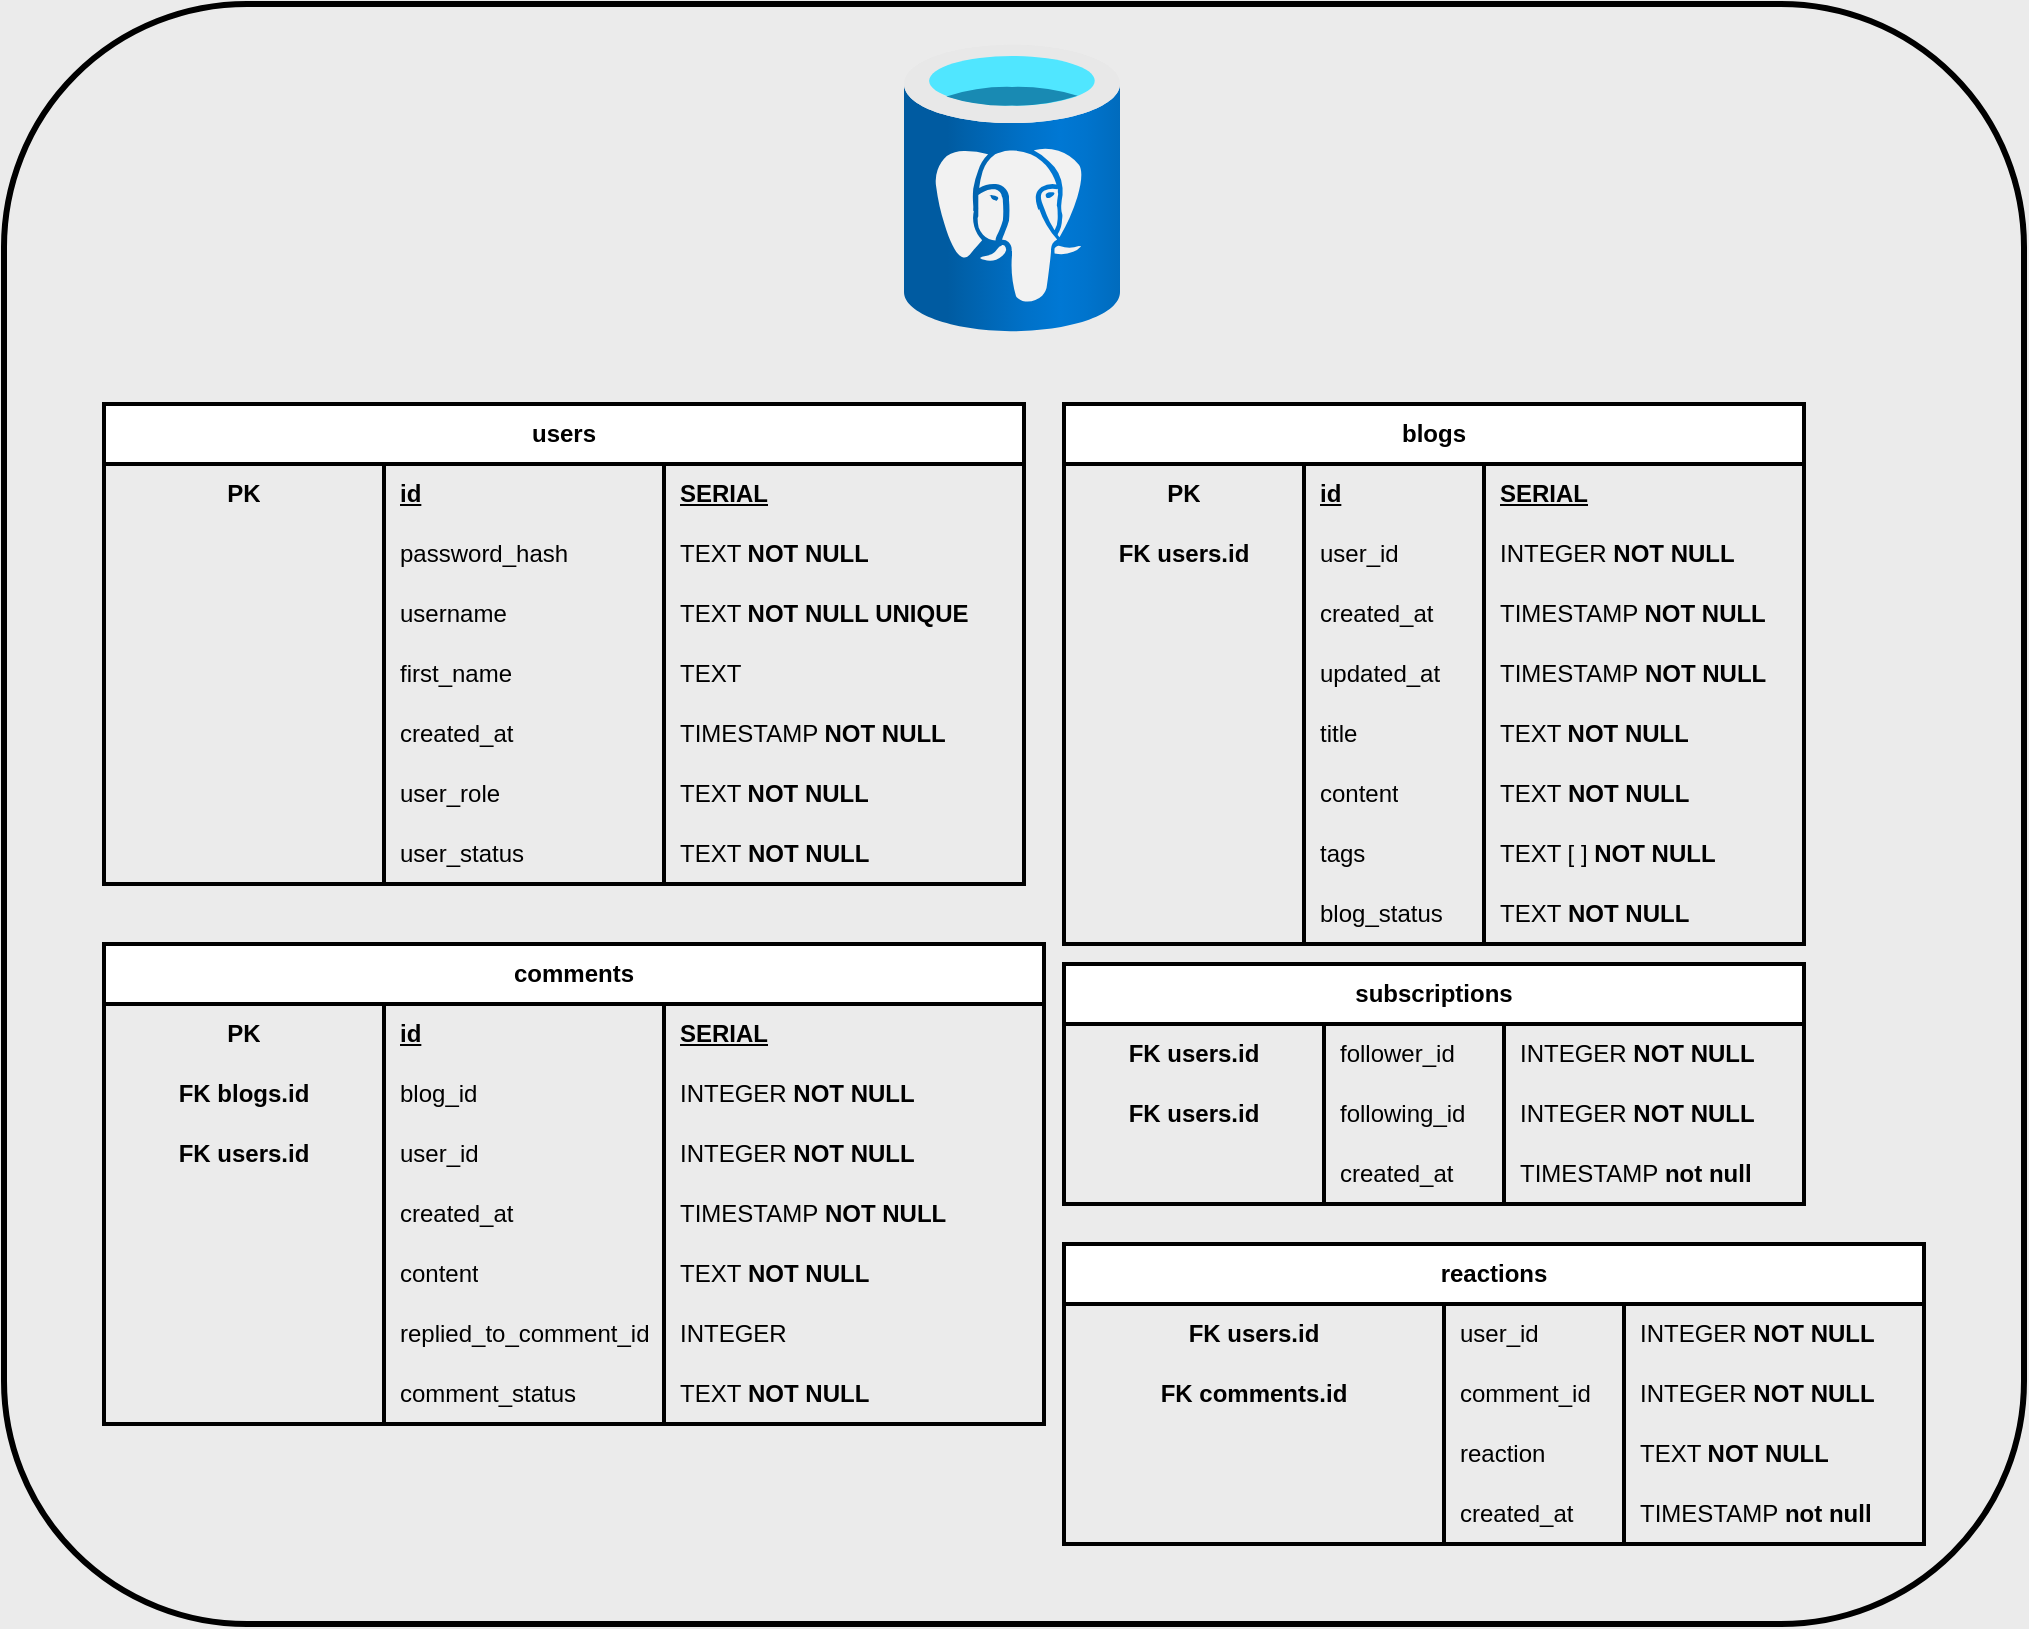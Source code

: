 <mxfile version="28.1.1">
  <diagram name="Страница — 1" id="Ymm9IvYTVDau_W00Nof3">
    <mxGraphModel dx="1351" dy="721" grid="1" gridSize="10" guides="1" tooltips="1" connect="1" arrows="1" fold="1" page="1" pageScale="1" pageWidth="827" pageHeight="1169" background="#EBEBEB" math="0" shadow="0">
      <root>
        <mxCell id="0" />
        <mxCell id="1" parent="0" />
        <mxCell id="POGBTDIMJyqNncyOfnlp-245" value="" style="rounded=1;whiteSpace=wrap;html=1;fillColor=none;strokeWidth=3;" parent="1" vertex="1">
          <mxGeometry x="300" y="530" width="1010" height="810" as="geometry" />
        </mxCell>
        <mxCell id="POGBTDIMJyqNncyOfnlp-6" value="" style="image;aspect=fixed;html=1;points=[];align=center;fontSize=12;image=img/lib/azure2/databases/Azure_Database_PostgreSQL_Server.svg;" parent="1" vertex="1">
          <mxGeometry x="750" y="550" width="108" height="144" as="geometry" />
        </mxCell>
        <mxCell id="POGBTDIMJyqNncyOfnlp-17" value="users" style="shape=table;startSize=30;container=1;collapsible=1;childLayout=tableLayout;fixedRows=1;rowLines=0;fontStyle=1;align=center;resizeLast=1;html=1;whiteSpace=wrap;swimlaneLine=1;shadow=0;swimlaneFillColor=none;strokeWidth=2;perimeterSpacing=3;spacingTop=0;" parent="1" vertex="1">
          <mxGeometry x="350" y="730" width="460" height="240" as="geometry" />
        </mxCell>
        <mxCell id="POGBTDIMJyqNncyOfnlp-18" value="" style="shape=tableRow;horizontal=0;startSize=0;swimlaneHead=0;swimlaneBody=0;fillColor=none;collapsible=0;dropTarget=0;points=[[0,0.5],[1,0.5]];portConstraint=eastwest;top=0;left=0;right=0;bottom=0;html=1;swimlaneLine=1;shadow=0;swimlaneFillColor=none;strokeWidth=2;perimeterSpacing=3;" parent="POGBTDIMJyqNncyOfnlp-17" vertex="1">
          <mxGeometry y="30" width="460" height="30" as="geometry" />
        </mxCell>
        <mxCell id="POGBTDIMJyqNncyOfnlp-19" value="PK" style="shape=partialRectangle;connectable=0;fillColor=none;top=0;left=0;bottom=0;right=0;fontStyle=1;overflow=hidden;html=1;whiteSpace=wrap;swimlaneLine=1;shadow=0;swimlaneFillColor=none;strokeWidth=2;perimeterSpacing=3;" parent="POGBTDIMJyqNncyOfnlp-18" vertex="1">
          <mxGeometry width="140" height="30" as="geometry">
            <mxRectangle width="140" height="30" as="alternateBounds" />
          </mxGeometry>
        </mxCell>
        <mxCell id="POGBTDIMJyqNncyOfnlp-20" value="id" style="shape=partialRectangle;connectable=0;fillColor=none;top=0;left=0;bottom=0;right=0;align=left;spacingLeft=6;fontStyle=5;overflow=hidden;html=1;whiteSpace=wrap;swimlaneLine=1;shadow=0;swimlaneFillColor=none;strokeWidth=2;perimeterSpacing=3;" parent="POGBTDIMJyqNncyOfnlp-18" vertex="1">
          <mxGeometry x="140" width="140" height="30" as="geometry">
            <mxRectangle width="140" height="30" as="alternateBounds" />
          </mxGeometry>
        </mxCell>
        <mxCell id="POGBTDIMJyqNncyOfnlp-57" value="SERIAL" style="shape=partialRectangle;connectable=0;fillColor=none;top=0;left=0;bottom=0;right=0;align=left;spacingLeft=6;fontStyle=5;overflow=hidden;html=1;whiteSpace=wrap;swimlaneLine=1;shadow=0;swimlaneFillColor=none;strokeWidth=2;perimeterSpacing=3;" parent="POGBTDIMJyqNncyOfnlp-18" vertex="1">
          <mxGeometry x="280" width="180" height="30" as="geometry">
            <mxRectangle width="180" height="30" as="alternateBounds" />
          </mxGeometry>
        </mxCell>
        <mxCell id="POGBTDIMJyqNncyOfnlp-94" style="shape=tableRow;horizontal=0;startSize=0;swimlaneHead=0;swimlaneBody=0;fillColor=none;collapsible=0;dropTarget=0;points=[[0,0.5],[1,0.5]];portConstraint=eastwest;top=0;left=0;right=0;bottom=0;html=1;swimlaneLine=1;shadow=0;swimlaneFillColor=none;strokeWidth=2;perimeterSpacing=3;" parent="POGBTDIMJyqNncyOfnlp-17" vertex="1">
          <mxGeometry y="60" width="460" height="30" as="geometry" />
        </mxCell>
        <mxCell id="POGBTDIMJyqNncyOfnlp-95" style="shape=partialRectangle;connectable=0;fillColor=none;top=0;left=0;bottom=0;right=0;editable=1;overflow=hidden;html=1;whiteSpace=wrap;swimlaneLine=1;shadow=0;swimlaneFillColor=none;strokeWidth=2;perimeterSpacing=3;" parent="POGBTDIMJyqNncyOfnlp-94" vertex="1">
          <mxGeometry width="140" height="30" as="geometry">
            <mxRectangle width="140" height="30" as="alternateBounds" />
          </mxGeometry>
        </mxCell>
        <mxCell id="POGBTDIMJyqNncyOfnlp-96" value="password_hash" style="shape=partialRectangle;connectable=0;fillColor=none;top=0;left=0;bottom=0;right=0;align=left;spacingLeft=6;overflow=hidden;html=1;whiteSpace=wrap;swimlaneLine=1;shadow=0;swimlaneFillColor=none;strokeWidth=2;perimeterSpacing=3;" parent="POGBTDIMJyqNncyOfnlp-94" vertex="1">
          <mxGeometry x="140" width="140" height="30" as="geometry">
            <mxRectangle width="140" height="30" as="alternateBounds" />
          </mxGeometry>
        </mxCell>
        <mxCell id="POGBTDIMJyqNncyOfnlp-97" value="TEXT &lt;b&gt;NOT NULL&lt;/b&gt;" style="shape=partialRectangle;connectable=0;fillColor=none;top=0;left=0;bottom=0;right=0;align=left;spacingLeft=6;overflow=hidden;html=1;whiteSpace=wrap;swimlaneLine=1;shadow=0;swimlaneFillColor=none;strokeWidth=2;perimeterSpacing=3;" parent="POGBTDIMJyqNncyOfnlp-94" vertex="1">
          <mxGeometry x="280" width="180" height="30" as="geometry">
            <mxRectangle width="180" height="30" as="alternateBounds" />
          </mxGeometry>
        </mxCell>
        <mxCell id="POGBTDIMJyqNncyOfnlp-24" value="" style="shape=tableRow;horizontal=0;startSize=0;swimlaneHead=0;swimlaneBody=0;fillColor=none;collapsible=0;dropTarget=0;points=[[0,0.5],[1,0.5]];portConstraint=eastwest;top=0;left=0;right=0;bottom=0;html=1;swimlaneLine=1;shadow=0;swimlaneFillColor=none;strokeWidth=2;perimeterSpacing=3;" parent="POGBTDIMJyqNncyOfnlp-17" vertex="1">
          <mxGeometry y="90" width="460" height="30" as="geometry" />
        </mxCell>
        <mxCell id="POGBTDIMJyqNncyOfnlp-25" value="" style="shape=partialRectangle;connectable=0;fillColor=none;top=0;left=0;bottom=0;right=0;editable=1;overflow=hidden;html=1;whiteSpace=wrap;swimlaneLine=1;shadow=0;swimlaneFillColor=none;strokeWidth=2;perimeterSpacing=3;" parent="POGBTDIMJyqNncyOfnlp-24" vertex="1">
          <mxGeometry width="140" height="30" as="geometry">
            <mxRectangle width="140" height="30" as="alternateBounds" />
          </mxGeometry>
        </mxCell>
        <mxCell id="POGBTDIMJyqNncyOfnlp-26" value="username" style="shape=partialRectangle;connectable=0;fillColor=none;top=0;left=0;bottom=0;right=0;align=left;spacingLeft=6;overflow=hidden;html=1;whiteSpace=wrap;swimlaneLine=1;shadow=0;swimlaneFillColor=none;strokeWidth=2;perimeterSpacing=3;" parent="POGBTDIMJyqNncyOfnlp-24" vertex="1">
          <mxGeometry x="140" width="140" height="30" as="geometry">
            <mxRectangle width="140" height="30" as="alternateBounds" />
          </mxGeometry>
        </mxCell>
        <mxCell id="POGBTDIMJyqNncyOfnlp-59" value="TEXT &lt;b&gt;NOT NULL UNIQUE&lt;/b&gt;" style="shape=partialRectangle;connectable=0;fillColor=none;top=0;left=0;bottom=0;right=0;align=left;spacingLeft=6;overflow=hidden;html=1;whiteSpace=wrap;swimlaneLine=1;shadow=0;swimlaneFillColor=none;strokeWidth=2;perimeterSpacing=3;" parent="POGBTDIMJyqNncyOfnlp-24" vertex="1">
          <mxGeometry x="280" width="180" height="30" as="geometry">
            <mxRectangle width="180" height="30" as="alternateBounds" />
          </mxGeometry>
        </mxCell>
        <mxCell id="POGBTDIMJyqNncyOfnlp-27" value="" style="shape=tableRow;horizontal=0;startSize=0;swimlaneHead=0;swimlaneBody=0;fillColor=none;collapsible=0;dropTarget=0;points=[[0,0.5],[1,0.5]];portConstraint=eastwest;top=0;left=0;right=0;bottom=0;html=1;swimlaneLine=1;shadow=0;swimlaneFillColor=none;strokeWidth=2;perimeterSpacing=3;" parent="POGBTDIMJyqNncyOfnlp-17" vertex="1">
          <mxGeometry y="120" width="460" height="30" as="geometry" />
        </mxCell>
        <mxCell id="POGBTDIMJyqNncyOfnlp-28" value="" style="shape=partialRectangle;connectable=0;fillColor=none;top=0;left=0;bottom=0;right=0;editable=1;overflow=hidden;html=1;whiteSpace=wrap;swimlaneLine=1;shadow=0;swimlaneFillColor=none;strokeWidth=2;perimeterSpacing=3;" parent="POGBTDIMJyqNncyOfnlp-27" vertex="1">
          <mxGeometry width="140" height="30" as="geometry">
            <mxRectangle width="140" height="30" as="alternateBounds" />
          </mxGeometry>
        </mxCell>
        <mxCell id="POGBTDIMJyqNncyOfnlp-29" value="first_name" style="shape=partialRectangle;connectable=0;fillColor=none;top=0;left=0;bottom=0;right=0;align=left;spacingLeft=6;overflow=hidden;html=1;whiteSpace=wrap;swimlaneLine=1;shadow=0;swimlaneFillColor=none;strokeWidth=2;perimeterSpacing=3;" parent="POGBTDIMJyqNncyOfnlp-27" vertex="1">
          <mxGeometry x="140" width="140" height="30" as="geometry">
            <mxRectangle width="140" height="30" as="alternateBounds" />
          </mxGeometry>
        </mxCell>
        <mxCell id="POGBTDIMJyqNncyOfnlp-60" value="TEXT" style="shape=partialRectangle;connectable=0;fillColor=none;top=0;left=0;bottom=0;right=0;align=left;spacingLeft=6;overflow=hidden;html=1;whiteSpace=wrap;swimlaneLine=1;shadow=0;swimlaneFillColor=none;strokeWidth=2;perimeterSpacing=3;" parent="POGBTDIMJyqNncyOfnlp-27" vertex="1">
          <mxGeometry x="280" width="180" height="30" as="geometry">
            <mxRectangle width="180" height="30" as="alternateBounds" />
          </mxGeometry>
        </mxCell>
        <mxCell id="POGBTDIMJyqNncyOfnlp-65" style="shape=tableRow;horizontal=0;startSize=0;swimlaneHead=0;swimlaneBody=0;fillColor=none;collapsible=0;dropTarget=0;points=[[0,0.5],[1,0.5]];portConstraint=eastwest;top=0;left=0;right=0;bottom=0;html=1;swimlaneLine=1;shadow=0;swimlaneFillColor=none;strokeWidth=2;perimeterSpacing=3;" parent="POGBTDIMJyqNncyOfnlp-17" vertex="1">
          <mxGeometry y="150" width="460" height="30" as="geometry" />
        </mxCell>
        <mxCell id="POGBTDIMJyqNncyOfnlp-66" style="shape=partialRectangle;connectable=0;fillColor=none;top=0;left=0;bottom=0;right=0;editable=1;overflow=hidden;html=1;whiteSpace=wrap;swimlaneLine=1;shadow=0;swimlaneFillColor=none;strokeWidth=2;perimeterSpacing=3;" parent="POGBTDIMJyqNncyOfnlp-65" vertex="1">
          <mxGeometry width="140" height="30" as="geometry">
            <mxRectangle width="140" height="30" as="alternateBounds" />
          </mxGeometry>
        </mxCell>
        <mxCell id="POGBTDIMJyqNncyOfnlp-67" value="created_at" style="shape=partialRectangle;connectable=0;fillColor=none;top=0;left=0;bottom=0;right=0;align=left;spacingLeft=6;overflow=hidden;html=1;whiteSpace=wrap;swimlaneLine=1;shadow=0;swimlaneFillColor=none;strokeWidth=2;perimeterSpacing=3;" parent="POGBTDIMJyqNncyOfnlp-65" vertex="1">
          <mxGeometry x="140" width="140" height="30" as="geometry">
            <mxRectangle width="140" height="30" as="alternateBounds" />
          </mxGeometry>
        </mxCell>
        <mxCell id="POGBTDIMJyqNncyOfnlp-68" value="TIMESTAMP &lt;b&gt;NOT NULL&lt;/b&gt;" style="shape=partialRectangle;connectable=0;fillColor=none;top=0;left=0;bottom=0;right=0;align=left;spacingLeft=6;overflow=hidden;html=1;whiteSpace=wrap;swimlaneLine=1;shadow=0;swimlaneFillColor=none;strokeWidth=2;perimeterSpacing=3;" parent="POGBTDIMJyqNncyOfnlp-65" vertex="1">
          <mxGeometry x="280" width="180" height="30" as="geometry">
            <mxRectangle width="180" height="30" as="alternateBounds" />
          </mxGeometry>
        </mxCell>
        <mxCell id="POGBTDIMJyqNncyOfnlp-61" style="shape=tableRow;horizontal=0;startSize=0;swimlaneHead=0;swimlaneBody=0;fillColor=none;collapsible=0;dropTarget=0;points=[[0,0.5],[1,0.5]];portConstraint=eastwest;top=0;left=0;right=0;bottom=0;html=1;swimlaneLine=1;shadow=0;swimlaneFillColor=none;strokeWidth=2;perimeterSpacing=3;" parent="POGBTDIMJyqNncyOfnlp-17" vertex="1">
          <mxGeometry y="180" width="460" height="30" as="geometry" />
        </mxCell>
        <mxCell id="POGBTDIMJyqNncyOfnlp-62" style="shape=partialRectangle;connectable=0;fillColor=none;top=0;left=0;bottom=0;right=0;editable=1;overflow=hidden;html=1;whiteSpace=wrap;swimlaneLine=1;shadow=0;swimlaneFillColor=none;strokeWidth=2;perimeterSpacing=3;" parent="POGBTDIMJyqNncyOfnlp-61" vertex="1">
          <mxGeometry width="140" height="30" as="geometry">
            <mxRectangle width="140" height="30" as="alternateBounds" />
          </mxGeometry>
        </mxCell>
        <mxCell id="POGBTDIMJyqNncyOfnlp-63" value="user_role" style="shape=partialRectangle;connectable=0;fillColor=none;top=0;left=0;bottom=0;right=0;align=left;spacingLeft=6;overflow=hidden;html=1;whiteSpace=wrap;swimlaneLine=1;shadow=0;swimlaneFillColor=none;strokeWidth=2;perimeterSpacing=3;" parent="POGBTDIMJyqNncyOfnlp-61" vertex="1">
          <mxGeometry x="140" width="140" height="30" as="geometry">
            <mxRectangle width="140" height="30" as="alternateBounds" />
          </mxGeometry>
        </mxCell>
        <mxCell id="POGBTDIMJyqNncyOfnlp-64" value="TEXT &lt;b&gt;NOT NULL&lt;/b&gt;" style="shape=partialRectangle;connectable=0;fillColor=none;top=0;left=0;bottom=0;right=0;align=left;spacingLeft=6;overflow=hidden;html=1;whiteSpace=wrap;swimlaneLine=1;shadow=0;swimlaneFillColor=none;strokeWidth=2;perimeterSpacing=3;" parent="POGBTDIMJyqNncyOfnlp-61" vertex="1">
          <mxGeometry x="280" width="180" height="30" as="geometry">
            <mxRectangle width="180" height="30" as="alternateBounds" />
          </mxGeometry>
        </mxCell>
        <mxCell id="nwFIMBfXNQ-vf0I2faGE-1" style="shape=tableRow;horizontal=0;startSize=0;swimlaneHead=0;swimlaneBody=0;fillColor=none;collapsible=0;dropTarget=0;points=[[0,0.5],[1,0.5]];portConstraint=eastwest;top=0;left=0;right=0;bottom=0;html=1;swimlaneLine=1;shadow=0;swimlaneFillColor=none;strokeWidth=2;perimeterSpacing=3;" vertex="1" parent="POGBTDIMJyqNncyOfnlp-17">
          <mxGeometry y="210" width="460" height="30" as="geometry" />
        </mxCell>
        <mxCell id="nwFIMBfXNQ-vf0I2faGE-2" style="shape=partialRectangle;connectable=0;fillColor=none;top=0;left=0;bottom=0;right=0;editable=1;overflow=hidden;html=1;whiteSpace=wrap;swimlaneLine=1;shadow=0;swimlaneFillColor=none;strokeWidth=2;perimeterSpacing=3;" vertex="1" parent="nwFIMBfXNQ-vf0I2faGE-1">
          <mxGeometry width="140" height="30" as="geometry">
            <mxRectangle width="140" height="30" as="alternateBounds" />
          </mxGeometry>
        </mxCell>
        <mxCell id="nwFIMBfXNQ-vf0I2faGE-3" value="user_status" style="shape=partialRectangle;connectable=0;fillColor=none;top=0;left=0;bottom=0;right=0;align=left;spacingLeft=6;overflow=hidden;html=1;whiteSpace=wrap;swimlaneLine=1;shadow=0;swimlaneFillColor=none;strokeWidth=2;perimeterSpacing=3;" vertex="1" parent="nwFIMBfXNQ-vf0I2faGE-1">
          <mxGeometry x="140" width="140" height="30" as="geometry">
            <mxRectangle width="140" height="30" as="alternateBounds" />
          </mxGeometry>
        </mxCell>
        <mxCell id="nwFIMBfXNQ-vf0I2faGE-4" value="TEXT&amp;nbsp;&lt;b&gt;NOT NULL&lt;/b&gt;" style="shape=partialRectangle;connectable=0;fillColor=none;top=0;left=0;bottom=0;right=0;align=left;spacingLeft=6;overflow=hidden;html=1;whiteSpace=wrap;swimlaneLine=1;shadow=0;swimlaneFillColor=none;strokeWidth=2;perimeterSpacing=3;" vertex="1" parent="nwFIMBfXNQ-vf0I2faGE-1">
          <mxGeometry x="280" width="180" height="30" as="geometry">
            <mxRectangle width="180" height="30" as="alternateBounds" />
          </mxGeometry>
        </mxCell>
        <mxCell id="POGBTDIMJyqNncyOfnlp-69" value="blogs" style="shape=table;startSize=30;container=1;collapsible=1;childLayout=tableLayout;fixedRows=1;rowLines=0;fontStyle=1;align=center;resizeLast=1;html=1;whiteSpace=wrap;swimlaneLine=1;shadow=0;swimlaneFillColor=none;strokeWidth=2;perimeterSpacing=3;spacingTop=0;" parent="1" vertex="1">
          <mxGeometry x="830" y="730" width="370" height="270" as="geometry" />
        </mxCell>
        <mxCell id="POGBTDIMJyqNncyOfnlp-70" value="" style="shape=tableRow;horizontal=0;startSize=0;swimlaneHead=0;swimlaneBody=0;fillColor=none;collapsible=0;dropTarget=0;points=[[0,0.5],[1,0.5]];portConstraint=eastwest;top=0;left=0;right=0;bottom=0;html=1;swimlaneLine=1;shadow=0;swimlaneFillColor=none;strokeWidth=2;perimeterSpacing=3;" parent="POGBTDIMJyqNncyOfnlp-69" vertex="1">
          <mxGeometry y="30" width="370" height="30" as="geometry" />
        </mxCell>
        <mxCell id="POGBTDIMJyqNncyOfnlp-71" value="PK" style="shape=partialRectangle;connectable=0;fillColor=none;top=0;left=0;bottom=0;right=0;fontStyle=1;overflow=hidden;html=1;whiteSpace=wrap;swimlaneLine=1;shadow=0;swimlaneFillColor=none;strokeWidth=2;perimeterSpacing=3;" parent="POGBTDIMJyqNncyOfnlp-70" vertex="1">
          <mxGeometry width="120" height="30" as="geometry">
            <mxRectangle width="120" height="30" as="alternateBounds" />
          </mxGeometry>
        </mxCell>
        <mxCell id="POGBTDIMJyqNncyOfnlp-72" value="id" style="shape=partialRectangle;connectable=0;fillColor=none;top=0;left=0;bottom=0;right=0;align=left;spacingLeft=6;fontStyle=5;overflow=hidden;html=1;whiteSpace=wrap;swimlaneLine=1;shadow=0;swimlaneFillColor=none;strokeWidth=2;perimeterSpacing=3;" parent="POGBTDIMJyqNncyOfnlp-70" vertex="1">
          <mxGeometry x="120" width="90" height="30" as="geometry">
            <mxRectangle width="90" height="30" as="alternateBounds" />
          </mxGeometry>
        </mxCell>
        <mxCell id="POGBTDIMJyqNncyOfnlp-73" value="SERIAL" style="shape=partialRectangle;connectable=0;fillColor=none;top=0;left=0;bottom=0;right=0;align=left;spacingLeft=6;fontStyle=5;overflow=hidden;html=1;whiteSpace=wrap;swimlaneLine=1;shadow=0;swimlaneFillColor=none;strokeWidth=2;perimeterSpacing=3;" parent="POGBTDIMJyqNncyOfnlp-70" vertex="1">
          <mxGeometry x="210" width="160" height="30" as="geometry">
            <mxRectangle width="160" height="30" as="alternateBounds" />
          </mxGeometry>
        </mxCell>
        <mxCell id="POGBTDIMJyqNncyOfnlp-74" value="" style="shape=tableRow;horizontal=0;startSize=0;swimlaneHead=0;swimlaneBody=0;fillColor=none;collapsible=0;dropTarget=0;points=[[0,0.5],[1,0.5]];portConstraint=eastwest;top=0;left=0;right=0;bottom=0;html=1;swimlaneLine=1;shadow=0;swimlaneFillColor=none;strokeWidth=2;perimeterSpacing=3;" parent="POGBTDIMJyqNncyOfnlp-69" vertex="1">
          <mxGeometry y="60" width="370" height="30" as="geometry" />
        </mxCell>
        <mxCell id="POGBTDIMJyqNncyOfnlp-75" value="&lt;b&gt;FK users.&lt;/b&gt;&lt;b&gt;id&lt;/b&gt;" style="shape=partialRectangle;connectable=0;fillColor=none;top=0;left=0;bottom=0;right=0;editable=1;overflow=hidden;html=1;whiteSpace=wrap;swimlaneLine=1;shadow=0;swimlaneFillColor=none;strokeWidth=2;perimeterSpacing=3;" parent="POGBTDIMJyqNncyOfnlp-74" vertex="1">
          <mxGeometry width="120" height="30" as="geometry">
            <mxRectangle width="120" height="30" as="alternateBounds" />
          </mxGeometry>
        </mxCell>
        <mxCell id="POGBTDIMJyqNncyOfnlp-76" value="user_id" style="shape=partialRectangle;connectable=0;fillColor=none;top=0;left=0;bottom=0;right=0;align=left;spacingLeft=6;overflow=hidden;html=1;whiteSpace=wrap;swimlaneLine=1;shadow=0;swimlaneFillColor=none;strokeWidth=2;perimeterSpacing=3;" parent="POGBTDIMJyqNncyOfnlp-74" vertex="1">
          <mxGeometry x="120" width="90" height="30" as="geometry">
            <mxRectangle width="90" height="30" as="alternateBounds" />
          </mxGeometry>
        </mxCell>
        <mxCell id="POGBTDIMJyqNncyOfnlp-77" value="INTEGER &lt;b&gt;NOT NULL&lt;/b&gt;" style="shape=partialRectangle;connectable=0;fillColor=none;top=0;left=0;bottom=0;right=0;align=left;spacingLeft=6;overflow=hidden;html=1;whiteSpace=wrap;swimlaneLine=1;shadow=0;swimlaneFillColor=none;strokeWidth=2;perimeterSpacing=3;" parent="POGBTDIMJyqNncyOfnlp-74" vertex="1">
          <mxGeometry x="210" width="160" height="30" as="geometry">
            <mxRectangle width="160" height="30" as="alternateBounds" />
          </mxGeometry>
        </mxCell>
        <mxCell id="POGBTDIMJyqNncyOfnlp-144" style="shape=tableRow;horizontal=0;startSize=0;swimlaneHead=0;swimlaneBody=0;fillColor=none;collapsible=0;dropTarget=0;points=[[0,0.5],[1,0.5]];portConstraint=eastwest;top=0;left=0;right=0;bottom=0;html=1;swimlaneLine=1;shadow=0;swimlaneFillColor=none;strokeWidth=2;perimeterSpacing=3;" parent="POGBTDIMJyqNncyOfnlp-69" vertex="1">
          <mxGeometry y="90" width="370" height="30" as="geometry" />
        </mxCell>
        <mxCell id="POGBTDIMJyqNncyOfnlp-145" style="shape=partialRectangle;connectable=0;fillColor=none;top=0;left=0;bottom=0;right=0;editable=1;overflow=hidden;html=1;whiteSpace=wrap;swimlaneLine=1;shadow=0;swimlaneFillColor=none;strokeWidth=2;perimeterSpacing=3;" parent="POGBTDIMJyqNncyOfnlp-144" vertex="1">
          <mxGeometry width="120" height="30" as="geometry">
            <mxRectangle width="120" height="30" as="alternateBounds" />
          </mxGeometry>
        </mxCell>
        <mxCell id="POGBTDIMJyqNncyOfnlp-146" value="created_at" style="shape=partialRectangle;connectable=0;fillColor=none;top=0;left=0;bottom=0;right=0;align=left;spacingLeft=6;overflow=hidden;html=1;whiteSpace=wrap;swimlaneLine=1;shadow=0;swimlaneFillColor=none;strokeWidth=2;perimeterSpacing=3;" parent="POGBTDIMJyqNncyOfnlp-144" vertex="1">
          <mxGeometry x="120" width="90" height="30" as="geometry">
            <mxRectangle width="90" height="30" as="alternateBounds" />
          </mxGeometry>
        </mxCell>
        <mxCell id="POGBTDIMJyqNncyOfnlp-147" value="TIMESTAMP &lt;b&gt;NOT NULL&lt;/b&gt;" style="shape=partialRectangle;connectable=0;fillColor=none;top=0;left=0;bottom=0;right=0;align=left;spacingLeft=6;overflow=hidden;html=1;whiteSpace=wrap;swimlaneLine=1;shadow=0;swimlaneFillColor=none;strokeWidth=2;perimeterSpacing=3;" parent="POGBTDIMJyqNncyOfnlp-144" vertex="1">
          <mxGeometry x="210" width="160" height="30" as="geometry">
            <mxRectangle width="160" height="30" as="alternateBounds" />
          </mxGeometry>
        </mxCell>
        <mxCell id="POGBTDIMJyqNncyOfnlp-82" style="shape=tableRow;horizontal=0;startSize=0;swimlaneHead=0;swimlaneBody=0;fillColor=none;collapsible=0;dropTarget=0;points=[[0,0.5],[1,0.5]];portConstraint=eastwest;top=0;left=0;right=0;bottom=0;html=1;swimlaneLine=1;shadow=0;swimlaneFillColor=none;strokeWidth=2;perimeterSpacing=3;" parent="POGBTDIMJyqNncyOfnlp-69" vertex="1">
          <mxGeometry y="120" width="370" height="30" as="geometry" />
        </mxCell>
        <mxCell id="POGBTDIMJyqNncyOfnlp-83" style="shape=partialRectangle;connectable=0;fillColor=none;top=0;left=0;bottom=0;right=0;editable=1;overflow=hidden;html=1;whiteSpace=wrap;swimlaneLine=1;shadow=0;swimlaneFillColor=none;strokeWidth=2;perimeterSpacing=3;" parent="POGBTDIMJyqNncyOfnlp-82" vertex="1">
          <mxGeometry width="120" height="30" as="geometry">
            <mxRectangle width="120" height="30" as="alternateBounds" />
          </mxGeometry>
        </mxCell>
        <mxCell id="POGBTDIMJyqNncyOfnlp-84" value="updated_at" style="shape=partialRectangle;connectable=0;fillColor=none;top=0;left=0;bottom=0;right=0;align=left;spacingLeft=6;overflow=hidden;html=1;whiteSpace=wrap;swimlaneLine=1;shadow=0;swimlaneFillColor=none;strokeWidth=2;perimeterSpacing=3;" parent="POGBTDIMJyqNncyOfnlp-82" vertex="1">
          <mxGeometry x="120" width="90" height="30" as="geometry">
            <mxRectangle width="90" height="30" as="alternateBounds" />
          </mxGeometry>
        </mxCell>
        <mxCell id="POGBTDIMJyqNncyOfnlp-85" value="TIMESTAMP&amp;nbsp;&lt;b&gt;NOT NULL&lt;/b&gt;" style="shape=partialRectangle;connectable=0;fillColor=none;top=0;left=0;bottom=0;right=0;align=left;spacingLeft=6;overflow=hidden;html=1;whiteSpace=wrap;swimlaneLine=1;shadow=0;swimlaneFillColor=none;strokeWidth=2;perimeterSpacing=3;" parent="POGBTDIMJyqNncyOfnlp-82" vertex="1">
          <mxGeometry x="210" width="160" height="30" as="geometry">
            <mxRectangle width="160" height="30" as="alternateBounds" />
          </mxGeometry>
        </mxCell>
        <mxCell id="POGBTDIMJyqNncyOfnlp-135" style="shape=tableRow;horizontal=0;startSize=0;swimlaneHead=0;swimlaneBody=0;fillColor=none;collapsible=0;dropTarget=0;points=[[0,0.5],[1,0.5]];portConstraint=eastwest;top=0;left=0;right=0;bottom=0;html=1;swimlaneLine=1;shadow=0;swimlaneFillColor=none;strokeWidth=2;perimeterSpacing=3;" parent="POGBTDIMJyqNncyOfnlp-69" vertex="1">
          <mxGeometry y="150" width="370" height="30" as="geometry" />
        </mxCell>
        <mxCell id="POGBTDIMJyqNncyOfnlp-136" style="shape=partialRectangle;connectable=0;fillColor=none;top=0;left=0;bottom=0;right=0;editable=1;overflow=hidden;html=1;whiteSpace=wrap;swimlaneLine=1;shadow=0;swimlaneFillColor=none;strokeWidth=2;perimeterSpacing=3;" parent="POGBTDIMJyqNncyOfnlp-135" vertex="1">
          <mxGeometry width="120" height="30" as="geometry">
            <mxRectangle width="120" height="30" as="alternateBounds" />
          </mxGeometry>
        </mxCell>
        <mxCell id="POGBTDIMJyqNncyOfnlp-137" value="title" style="shape=partialRectangle;connectable=0;fillColor=none;top=0;left=0;bottom=0;right=0;align=left;spacingLeft=6;overflow=hidden;html=1;whiteSpace=wrap;swimlaneLine=1;shadow=0;swimlaneFillColor=none;strokeWidth=2;perimeterSpacing=3;" parent="POGBTDIMJyqNncyOfnlp-135" vertex="1">
          <mxGeometry x="120" width="90" height="30" as="geometry">
            <mxRectangle width="90" height="30" as="alternateBounds" />
          </mxGeometry>
        </mxCell>
        <mxCell id="POGBTDIMJyqNncyOfnlp-138" value="TEXT &lt;b&gt;NOT NULL&lt;/b&gt;" style="shape=partialRectangle;connectable=0;fillColor=none;top=0;left=0;bottom=0;right=0;align=left;spacingLeft=6;overflow=hidden;html=1;whiteSpace=wrap;swimlaneLine=1;shadow=0;swimlaneFillColor=none;strokeWidth=2;perimeterSpacing=3;" parent="POGBTDIMJyqNncyOfnlp-135" vertex="1">
          <mxGeometry x="210" width="160" height="30" as="geometry">
            <mxRectangle width="160" height="30" as="alternateBounds" />
          </mxGeometry>
        </mxCell>
        <mxCell id="POGBTDIMJyqNncyOfnlp-86" style="shape=tableRow;horizontal=0;startSize=0;swimlaneHead=0;swimlaneBody=0;fillColor=none;collapsible=0;dropTarget=0;points=[[0,0.5],[1,0.5]];portConstraint=eastwest;top=0;left=0;right=0;bottom=0;html=1;swimlaneLine=1;shadow=0;swimlaneFillColor=none;strokeWidth=2;perimeterSpacing=3;" parent="POGBTDIMJyqNncyOfnlp-69" vertex="1">
          <mxGeometry y="180" width="370" height="30" as="geometry" />
        </mxCell>
        <mxCell id="POGBTDIMJyqNncyOfnlp-87" style="shape=partialRectangle;connectable=0;fillColor=none;top=0;left=0;bottom=0;right=0;editable=1;overflow=hidden;html=1;whiteSpace=wrap;swimlaneLine=1;shadow=0;swimlaneFillColor=none;strokeWidth=2;perimeterSpacing=3;" parent="POGBTDIMJyqNncyOfnlp-86" vertex="1">
          <mxGeometry width="120" height="30" as="geometry">
            <mxRectangle width="120" height="30" as="alternateBounds" />
          </mxGeometry>
        </mxCell>
        <mxCell id="POGBTDIMJyqNncyOfnlp-88" value="content" style="shape=partialRectangle;connectable=0;fillColor=none;top=0;left=0;bottom=0;right=0;align=left;spacingLeft=6;overflow=hidden;html=1;whiteSpace=wrap;swimlaneLine=1;shadow=0;swimlaneFillColor=none;strokeWidth=2;perimeterSpacing=3;" parent="POGBTDIMJyqNncyOfnlp-86" vertex="1">
          <mxGeometry x="120" width="90" height="30" as="geometry">
            <mxRectangle width="90" height="30" as="alternateBounds" />
          </mxGeometry>
        </mxCell>
        <mxCell id="POGBTDIMJyqNncyOfnlp-89" value="TEXT&amp;nbsp;&lt;b&gt;NOT NULL&lt;/b&gt;" style="shape=partialRectangle;connectable=0;fillColor=none;top=0;left=0;bottom=0;right=0;align=left;spacingLeft=6;overflow=hidden;html=1;whiteSpace=wrap;swimlaneLine=1;shadow=0;swimlaneFillColor=none;strokeWidth=2;perimeterSpacing=3;" parent="POGBTDIMJyqNncyOfnlp-86" vertex="1">
          <mxGeometry x="210" width="160" height="30" as="geometry">
            <mxRectangle width="160" height="30" as="alternateBounds" />
          </mxGeometry>
        </mxCell>
        <mxCell id="POGBTDIMJyqNncyOfnlp-187" style="shape=tableRow;horizontal=0;startSize=0;swimlaneHead=0;swimlaneBody=0;fillColor=none;collapsible=0;dropTarget=0;points=[[0,0.5],[1,0.5]];portConstraint=eastwest;top=0;left=0;right=0;bottom=0;html=1;swimlaneLine=1;shadow=0;swimlaneFillColor=none;strokeWidth=2;perimeterSpacing=3;" parent="POGBTDIMJyqNncyOfnlp-69" vertex="1">
          <mxGeometry y="210" width="370" height="30" as="geometry" />
        </mxCell>
        <mxCell id="POGBTDIMJyqNncyOfnlp-188" style="shape=partialRectangle;connectable=0;fillColor=none;top=0;left=0;bottom=0;right=0;editable=1;overflow=hidden;html=1;whiteSpace=wrap;swimlaneLine=1;shadow=0;swimlaneFillColor=none;strokeWidth=2;perimeterSpacing=3;" parent="POGBTDIMJyqNncyOfnlp-187" vertex="1">
          <mxGeometry width="120" height="30" as="geometry">
            <mxRectangle width="120" height="30" as="alternateBounds" />
          </mxGeometry>
        </mxCell>
        <mxCell id="POGBTDIMJyqNncyOfnlp-189" value="tags" style="shape=partialRectangle;connectable=0;fillColor=none;top=0;left=0;bottom=0;right=0;align=left;spacingLeft=6;overflow=hidden;html=1;whiteSpace=wrap;swimlaneLine=1;shadow=0;swimlaneFillColor=none;strokeWidth=2;perimeterSpacing=3;" parent="POGBTDIMJyqNncyOfnlp-187" vertex="1">
          <mxGeometry x="120" width="90" height="30" as="geometry">
            <mxRectangle width="90" height="30" as="alternateBounds" />
          </mxGeometry>
        </mxCell>
        <mxCell id="POGBTDIMJyqNncyOfnlp-190" value="TEXT [ ]&amp;nbsp;&lt;b&gt;NOT NULL&lt;/b&gt;" style="shape=partialRectangle;connectable=0;fillColor=none;top=0;left=0;bottom=0;right=0;align=left;spacingLeft=6;overflow=hidden;html=1;whiteSpace=wrap;swimlaneLine=1;shadow=0;swimlaneFillColor=none;strokeWidth=2;perimeterSpacing=3;" parent="POGBTDIMJyqNncyOfnlp-187" vertex="1">
          <mxGeometry x="210" width="160" height="30" as="geometry">
            <mxRectangle width="160" height="30" as="alternateBounds" />
          </mxGeometry>
        </mxCell>
        <mxCell id="POGBTDIMJyqNncyOfnlp-179" style="shape=tableRow;horizontal=0;startSize=0;swimlaneHead=0;swimlaneBody=0;fillColor=none;collapsible=0;dropTarget=0;points=[[0,0.5],[1,0.5]];portConstraint=eastwest;top=0;left=0;right=0;bottom=0;html=1;swimlaneLine=1;shadow=0;swimlaneFillColor=none;strokeWidth=2;perimeterSpacing=3;" parent="POGBTDIMJyqNncyOfnlp-69" vertex="1">
          <mxGeometry y="240" width="370" height="30" as="geometry" />
        </mxCell>
        <mxCell id="POGBTDIMJyqNncyOfnlp-180" style="shape=partialRectangle;connectable=0;fillColor=none;top=0;left=0;bottom=0;right=0;editable=1;overflow=hidden;html=1;whiteSpace=wrap;swimlaneLine=1;shadow=0;swimlaneFillColor=none;strokeWidth=2;perimeterSpacing=3;" parent="POGBTDIMJyqNncyOfnlp-179" vertex="1">
          <mxGeometry width="120" height="30" as="geometry">
            <mxRectangle width="120" height="30" as="alternateBounds" />
          </mxGeometry>
        </mxCell>
        <mxCell id="POGBTDIMJyqNncyOfnlp-181" value="blog_status" style="shape=partialRectangle;connectable=0;fillColor=none;top=0;left=0;bottom=0;right=0;align=left;spacingLeft=6;overflow=hidden;html=1;whiteSpace=wrap;swimlaneLine=1;shadow=0;swimlaneFillColor=none;strokeWidth=2;perimeterSpacing=3;" parent="POGBTDIMJyqNncyOfnlp-179" vertex="1">
          <mxGeometry x="120" width="90" height="30" as="geometry">
            <mxRectangle width="90" height="30" as="alternateBounds" />
          </mxGeometry>
        </mxCell>
        <mxCell id="POGBTDIMJyqNncyOfnlp-182" value="TEXT&amp;nbsp;&lt;b&gt;NOT NULL&lt;/b&gt;" style="shape=partialRectangle;connectable=0;fillColor=none;top=0;left=0;bottom=0;right=0;align=left;spacingLeft=6;overflow=hidden;html=1;whiteSpace=wrap;swimlaneLine=1;shadow=0;swimlaneFillColor=none;strokeWidth=2;perimeterSpacing=3;" parent="POGBTDIMJyqNncyOfnlp-179" vertex="1">
          <mxGeometry x="210" width="160" height="30" as="geometry">
            <mxRectangle width="160" height="30" as="alternateBounds" />
          </mxGeometry>
        </mxCell>
        <mxCell id="POGBTDIMJyqNncyOfnlp-148" value="comments" style="shape=table;startSize=30;container=1;collapsible=1;childLayout=tableLayout;fixedRows=1;rowLines=0;fontStyle=1;align=center;resizeLast=1;html=1;whiteSpace=wrap;swimlaneLine=1;shadow=0;swimlaneFillColor=none;strokeWidth=2;perimeterSpacing=3;spacingTop=0;" parent="1" vertex="1">
          <mxGeometry x="350" y="1000" width="470" height="240" as="geometry" />
        </mxCell>
        <mxCell id="POGBTDIMJyqNncyOfnlp-149" value="" style="shape=tableRow;horizontal=0;startSize=0;swimlaneHead=0;swimlaneBody=0;fillColor=none;collapsible=0;dropTarget=0;points=[[0,0.5],[1,0.5]];portConstraint=eastwest;top=0;left=0;right=0;bottom=0;html=1;swimlaneLine=1;shadow=0;swimlaneFillColor=none;strokeWidth=2;perimeterSpacing=3;" parent="POGBTDIMJyqNncyOfnlp-148" vertex="1">
          <mxGeometry y="30" width="470" height="30" as="geometry" />
        </mxCell>
        <mxCell id="POGBTDIMJyqNncyOfnlp-150" value="PK" style="shape=partialRectangle;connectable=0;fillColor=none;top=0;left=0;bottom=0;right=0;fontStyle=1;overflow=hidden;html=1;whiteSpace=wrap;swimlaneLine=1;shadow=0;swimlaneFillColor=none;strokeWidth=2;perimeterSpacing=3;" parent="POGBTDIMJyqNncyOfnlp-149" vertex="1">
          <mxGeometry width="140" height="30" as="geometry">
            <mxRectangle width="140" height="30" as="alternateBounds" />
          </mxGeometry>
        </mxCell>
        <mxCell id="POGBTDIMJyqNncyOfnlp-151" value="id" style="shape=partialRectangle;connectable=0;fillColor=none;top=0;left=0;bottom=0;right=0;align=left;spacingLeft=6;fontStyle=5;overflow=hidden;html=1;whiteSpace=wrap;swimlaneLine=1;shadow=0;swimlaneFillColor=none;strokeWidth=2;perimeterSpacing=3;" parent="POGBTDIMJyqNncyOfnlp-149" vertex="1">
          <mxGeometry x="140" width="140" height="30" as="geometry">
            <mxRectangle width="140" height="30" as="alternateBounds" />
          </mxGeometry>
        </mxCell>
        <mxCell id="POGBTDIMJyqNncyOfnlp-152" value="SERIAL" style="shape=partialRectangle;connectable=0;fillColor=none;top=0;left=0;bottom=0;right=0;align=left;spacingLeft=6;fontStyle=5;overflow=hidden;html=1;whiteSpace=wrap;swimlaneLine=1;shadow=0;swimlaneFillColor=none;strokeWidth=2;perimeterSpacing=3;" parent="POGBTDIMJyqNncyOfnlp-149" vertex="1">
          <mxGeometry x="280" width="190" height="30" as="geometry">
            <mxRectangle width="190" height="30" as="alternateBounds" />
          </mxGeometry>
        </mxCell>
        <mxCell id="POGBTDIMJyqNncyOfnlp-153" value="" style="shape=tableRow;horizontal=0;startSize=0;swimlaneHead=0;swimlaneBody=0;fillColor=none;collapsible=0;dropTarget=0;points=[[0,0.5],[1,0.5]];portConstraint=eastwest;top=0;left=0;right=0;bottom=0;html=1;swimlaneLine=1;shadow=0;swimlaneFillColor=none;strokeWidth=2;perimeterSpacing=3;" parent="POGBTDIMJyqNncyOfnlp-148" vertex="1">
          <mxGeometry y="60" width="470" height="30" as="geometry" />
        </mxCell>
        <mxCell id="POGBTDIMJyqNncyOfnlp-154" value="&lt;b&gt;FK blogs.&lt;/b&gt;&lt;b&gt;id&lt;/b&gt;" style="shape=partialRectangle;connectable=0;fillColor=none;top=0;left=0;bottom=0;right=0;editable=1;overflow=hidden;html=1;whiteSpace=wrap;swimlaneLine=1;shadow=0;swimlaneFillColor=none;strokeWidth=2;perimeterSpacing=3;" parent="POGBTDIMJyqNncyOfnlp-153" vertex="1">
          <mxGeometry width="140" height="30" as="geometry">
            <mxRectangle width="140" height="30" as="alternateBounds" />
          </mxGeometry>
        </mxCell>
        <mxCell id="POGBTDIMJyqNncyOfnlp-155" value="blog_id" style="shape=partialRectangle;connectable=0;fillColor=none;top=0;left=0;bottom=0;right=0;align=left;spacingLeft=6;overflow=hidden;html=1;whiteSpace=wrap;swimlaneLine=1;shadow=0;swimlaneFillColor=none;strokeWidth=2;perimeterSpacing=3;" parent="POGBTDIMJyqNncyOfnlp-153" vertex="1">
          <mxGeometry x="140" width="140" height="30" as="geometry">
            <mxRectangle width="140" height="30" as="alternateBounds" />
          </mxGeometry>
        </mxCell>
        <mxCell id="POGBTDIMJyqNncyOfnlp-156" value="INTEGER &lt;b&gt;NOT NULL&lt;/b&gt;" style="shape=partialRectangle;connectable=0;fillColor=none;top=0;left=0;bottom=0;right=0;align=left;spacingLeft=6;overflow=hidden;html=1;whiteSpace=wrap;swimlaneLine=1;shadow=0;swimlaneFillColor=none;strokeWidth=2;perimeterSpacing=3;" parent="POGBTDIMJyqNncyOfnlp-153" vertex="1">
          <mxGeometry x="280" width="190" height="30" as="geometry">
            <mxRectangle width="190" height="30" as="alternateBounds" />
          </mxGeometry>
        </mxCell>
        <mxCell id="POGBTDIMJyqNncyOfnlp-174" style="shape=tableRow;horizontal=0;startSize=0;swimlaneHead=0;swimlaneBody=0;fillColor=none;collapsible=0;dropTarget=0;points=[[0,0.5],[1,0.5]];portConstraint=eastwest;top=0;left=0;right=0;bottom=0;html=1;swimlaneLine=1;shadow=0;swimlaneFillColor=none;strokeWidth=2;perimeterSpacing=3;" parent="POGBTDIMJyqNncyOfnlp-148" vertex="1">
          <mxGeometry y="90" width="470" height="30" as="geometry" />
        </mxCell>
        <mxCell id="POGBTDIMJyqNncyOfnlp-175" value="&lt;b&gt;FK users.&lt;/b&gt;&lt;b&gt;id&lt;/b&gt;" style="shape=partialRectangle;connectable=0;fillColor=none;top=0;left=0;bottom=0;right=0;editable=1;overflow=hidden;html=1;whiteSpace=wrap;swimlaneLine=1;shadow=0;swimlaneFillColor=none;strokeWidth=2;perimeterSpacing=3;" parent="POGBTDIMJyqNncyOfnlp-174" vertex="1">
          <mxGeometry width="140" height="30" as="geometry">
            <mxRectangle width="140" height="30" as="alternateBounds" />
          </mxGeometry>
        </mxCell>
        <mxCell id="POGBTDIMJyqNncyOfnlp-176" value="user_id" style="shape=partialRectangle;connectable=0;fillColor=none;top=0;left=0;bottom=0;right=0;align=left;spacingLeft=6;overflow=hidden;html=1;whiteSpace=wrap;swimlaneLine=1;shadow=0;swimlaneFillColor=none;strokeWidth=2;perimeterSpacing=3;" parent="POGBTDIMJyqNncyOfnlp-174" vertex="1">
          <mxGeometry x="140" width="140" height="30" as="geometry">
            <mxRectangle width="140" height="30" as="alternateBounds" />
          </mxGeometry>
        </mxCell>
        <mxCell id="POGBTDIMJyqNncyOfnlp-177" value="INTEGER&amp;nbsp;&lt;b&gt;NOT NULL&lt;/b&gt;" style="shape=partialRectangle;connectable=0;fillColor=none;top=0;left=0;bottom=0;right=0;align=left;spacingLeft=6;overflow=hidden;html=1;whiteSpace=wrap;swimlaneLine=1;shadow=0;swimlaneFillColor=none;strokeWidth=2;perimeterSpacing=3;" parent="POGBTDIMJyqNncyOfnlp-174" vertex="1">
          <mxGeometry x="280" width="190" height="30" as="geometry">
            <mxRectangle width="190" height="30" as="alternateBounds" />
          </mxGeometry>
        </mxCell>
        <mxCell id="POGBTDIMJyqNncyOfnlp-157" style="shape=tableRow;horizontal=0;startSize=0;swimlaneHead=0;swimlaneBody=0;fillColor=none;collapsible=0;dropTarget=0;points=[[0,0.5],[1,0.5]];portConstraint=eastwest;top=0;left=0;right=0;bottom=0;html=1;swimlaneLine=1;shadow=0;swimlaneFillColor=none;strokeWidth=2;perimeterSpacing=3;" parent="POGBTDIMJyqNncyOfnlp-148" vertex="1">
          <mxGeometry y="120" width="470" height="30" as="geometry" />
        </mxCell>
        <mxCell id="POGBTDIMJyqNncyOfnlp-158" style="shape=partialRectangle;connectable=0;fillColor=none;top=0;left=0;bottom=0;right=0;editable=1;overflow=hidden;html=1;whiteSpace=wrap;swimlaneLine=1;shadow=0;swimlaneFillColor=none;strokeWidth=2;perimeterSpacing=3;" parent="POGBTDIMJyqNncyOfnlp-157" vertex="1">
          <mxGeometry width="140" height="30" as="geometry">
            <mxRectangle width="140" height="30" as="alternateBounds" />
          </mxGeometry>
        </mxCell>
        <mxCell id="POGBTDIMJyqNncyOfnlp-159" value="created_at" style="shape=partialRectangle;connectable=0;fillColor=none;top=0;left=0;bottom=0;right=0;align=left;spacingLeft=6;overflow=hidden;html=1;whiteSpace=wrap;swimlaneLine=1;shadow=0;swimlaneFillColor=none;strokeWidth=2;perimeterSpacing=3;" parent="POGBTDIMJyqNncyOfnlp-157" vertex="1">
          <mxGeometry x="140" width="140" height="30" as="geometry">
            <mxRectangle width="140" height="30" as="alternateBounds" />
          </mxGeometry>
        </mxCell>
        <mxCell id="POGBTDIMJyqNncyOfnlp-160" value="TIMESTAMP&amp;nbsp;&lt;b&gt;NOT NULL&lt;/b&gt;" style="shape=partialRectangle;connectable=0;fillColor=none;top=0;left=0;bottom=0;right=0;align=left;spacingLeft=6;overflow=hidden;html=1;whiteSpace=wrap;swimlaneLine=1;shadow=0;swimlaneFillColor=none;strokeWidth=2;perimeterSpacing=3;" parent="POGBTDIMJyqNncyOfnlp-157" vertex="1">
          <mxGeometry x="280" width="190" height="30" as="geometry">
            <mxRectangle width="190" height="30" as="alternateBounds" />
          </mxGeometry>
        </mxCell>
        <mxCell id="POGBTDIMJyqNncyOfnlp-169" style="shape=tableRow;horizontal=0;startSize=0;swimlaneHead=0;swimlaneBody=0;fillColor=none;collapsible=0;dropTarget=0;points=[[0,0.5],[1,0.5]];portConstraint=eastwest;top=0;left=0;right=0;bottom=0;html=1;swimlaneLine=1;shadow=0;swimlaneFillColor=none;strokeWidth=2;perimeterSpacing=3;" parent="POGBTDIMJyqNncyOfnlp-148" vertex="1">
          <mxGeometry y="150" width="470" height="30" as="geometry" />
        </mxCell>
        <mxCell id="POGBTDIMJyqNncyOfnlp-170" style="shape=partialRectangle;connectable=0;fillColor=none;top=0;left=0;bottom=0;right=0;editable=1;overflow=hidden;html=1;whiteSpace=wrap;swimlaneLine=1;shadow=0;swimlaneFillColor=none;strokeWidth=2;perimeterSpacing=3;" parent="POGBTDIMJyqNncyOfnlp-169" vertex="1">
          <mxGeometry width="140" height="30" as="geometry">
            <mxRectangle width="140" height="30" as="alternateBounds" />
          </mxGeometry>
        </mxCell>
        <mxCell id="POGBTDIMJyqNncyOfnlp-171" value="content" style="shape=partialRectangle;connectable=0;fillColor=none;top=0;left=0;bottom=0;right=0;align=left;spacingLeft=6;overflow=hidden;html=1;whiteSpace=wrap;swimlaneLine=1;shadow=0;swimlaneFillColor=none;strokeWidth=2;perimeterSpacing=3;" parent="POGBTDIMJyqNncyOfnlp-169" vertex="1">
          <mxGeometry x="140" width="140" height="30" as="geometry">
            <mxRectangle width="140" height="30" as="alternateBounds" />
          </mxGeometry>
        </mxCell>
        <mxCell id="POGBTDIMJyqNncyOfnlp-172" value="TEXT&amp;nbsp;&lt;b&gt;NOT NULL&lt;/b&gt;" style="shape=partialRectangle;connectable=0;fillColor=none;top=0;left=0;bottom=0;right=0;align=left;spacingLeft=6;overflow=hidden;html=1;whiteSpace=wrap;swimlaneLine=1;shadow=0;swimlaneFillColor=none;strokeWidth=2;perimeterSpacing=3;" parent="POGBTDIMJyqNncyOfnlp-169" vertex="1">
          <mxGeometry x="280" width="190" height="30" as="geometry">
            <mxRectangle width="190" height="30" as="alternateBounds" />
          </mxGeometry>
        </mxCell>
        <mxCell id="POGBTDIMJyqNncyOfnlp-199" style="shape=tableRow;horizontal=0;startSize=0;swimlaneHead=0;swimlaneBody=0;fillColor=none;collapsible=0;dropTarget=0;points=[[0,0.5],[1,0.5]];portConstraint=eastwest;top=0;left=0;right=0;bottom=0;html=1;swimlaneLine=1;shadow=0;swimlaneFillColor=none;strokeWidth=2;perimeterSpacing=3;" parent="POGBTDIMJyqNncyOfnlp-148" vertex="1">
          <mxGeometry y="180" width="470" height="30" as="geometry" />
        </mxCell>
        <mxCell id="POGBTDIMJyqNncyOfnlp-200" style="shape=partialRectangle;connectable=0;fillColor=none;top=0;left=0;bottom=0;right=0;editable=1;overflow=hidden;html=1;whiteSpace=wrap;swimlaneLine=1;shadow=0;swimlaneFillColor=none;strokeWidth=2;perimeterSpacing=3;" parent="POGBTDIMJyqNncyOfnlp-199" vertex="1">
          <mxGeometry width="140" height="30" as="geometry">
            <mxRectangle width="140" height="30" as="alternateBounds" />
          </mxGeometry>
        </mxCell>
        <mxCell id="POGBTDIMJyqNncyOfnlp-201" value="replied_to_comment_id" style="shape=partialRectangle;connectable=0;fillColor=none;top=0;left=0;bottom=0;right=0;align=left;spacingLeft=6;overflow=hidden;html=1;whiteSpace=wrap;swimlaneLine=1;shadow=0;swimlaneFillColor=none;strokeWidth=2;perimeterSpacing=3;" parent="POGBTDIMJyqNncyOfnlp-199" vertex="1">
          <mxGeometry x="140" width="140" height="30" as="geometry">
            <mxRectangle width="140" height="30" as="alternateBounds" />
          </mxGeometry>
        </mxCell>
        <mxCell id="POGBTDIMJyqNncyOfnlp-202" value="INTEGER" style="shape=partialRectangle;connectable=0;fillColor=none;top=0;left=0;bottom=0;right=0;align=left;spacingLeft=6;overflow=hidden;html=1;whiteSpace=wrap;swimlaneLine=1;shadow=0;swimlaneFillColor=none;strokeWidth=2;perimeterSpacing=3;" parent="POGBTDIMJyqNncyOfnlp-199" vertex="1">
          <mxGeometry x="280" width="190" height="30" as="geometry">
            <mxRectangle width="190" height="30" as="alternateBounds" />
          </mxGeometry>
        </mxCell>
        <mxCell id="POGBTDIMJyqNncyOfnlp-183" style="shape=tableRow;horizontal=0;startSize=0;swimlaneHead=0;swimlaneBody=0;fillColor=none;collapsible=0;dropTarget=0;points=[[0,0.5],[1,0.5]];portConstraint=eastwest;top=0;left=0;right=0;bottom=0;html=1;swimlaneLine=1;shadow=0;swimlaneFillColor=none;strokeWidth=2;perimeterSpacing=3;" parent="POGBTDIMJyqNncyOfnlp-148" vertex="1">
          <mxGeometry y="210" width="470" height="30" as="geometry" />
        </mxCell>
        <mxCell id="POGBTDIMJyqNncyOfnlp-184" style="shape=partialRectangle;connectable=0;fillColor=none;top=0;left=0;bottom=0;right=0;editable=1;overflow=hidden;html=1;whiteSpace=wrap;swimlaneLine=1;shadow=0;swimlaneFillColor=none;strokeWidth=2;perimeterSpacing=3;" parent="POGBTDIMJyqNncyOfnlp-183" vertex="1">
          <mxGeometry width="140" height="30" as="geometry">
            <mxRectangle width="140" height="30" as="alternateBounds" />
          </mxGeometry>
        </mxCell>
        <mxCell id="POGBTDIMJyqNncyOfnlp-185" value="comment_&lt;span style=&quot;background-color: transparent; color: light-dark(rgb(0, 0, 0), rgb(255, 255, 255));&quot;&gt;status&lt;/span&gt;" style="shape=partialRectangle;connectable=0;fillColor=none;top=0;left=0;bottom=0;right=0;align=left;spacingLeft=6;overflow=hidden;html=1;whiteSpace=wrap;swimlaneLine=1;shadow=0;swimlaneFillColor=none;strokeWidth=2;perimeterSpacing=3;" parent="POGBTDIMJyqNncyOfnlp-183" vertex="1">
          <mxGeometry x="140" width="140" height="30" as="geometry">
            <mxRectangle width="140" height="30" as="alternateBounds" />
          </mxGeometry>
        </mxCell>
        <mxCell id="POGBTDIMJyqNncyOfnlp-186" value="TEXT&amp;nbsp;&lt;b&gt;NOT NULL&lt;/b&gt;" style="shape=partialRectangle;connectable=0;fillColor=none;top=0;left=0;bottom=0;right=0;align=left;spacingLeft=6;overflow=hidden;html=1;whiteSpace=wrap;swimlaneLine=1;shadow=0;swimlaneFillColor=none;strokeWidth=2;perimeterSpacing=3;" parent="POGBTDIMJyqNncyOfnlp-183" vertex="1">
          <mxGeometry x="280" width="190" height="30" as="geometry">
            <mxRectangle width="190" height="30" as="alternateBounds" />
          </mxGeometry>
        </mxCell>
        <mxCell id="POGBTDIMJyqNncyOfnlp-203" value="subscriptions" style="shape=table;startSize=30;container=1;collapsible=1;childLayout=tableLayout;fixedRows=1;rowLines=0;fontStyle=1;align=center;resizeLast=1;html=1;whiteSpace=wrap;swimlaneLine=1;shadow=0;swimlaneFillColor=none;strokeWidth=2;perimeterSpacing=3;spacingTop=0;" parent="1" vertex="1">
          <mxGeometry x="830" y="1010" width="370" height="120" as="geometry" />
        </mxCell>
        <mxCell id="POGBTDIMJyqNncyOfnlp-208" style="shape=tableRow;horizontal=0;startSize=0;swimlaneHead=0;swimlaneBody=0;fillColor=none;collapsible=0;dropTarget=0;points=[[0,0.5],[1,0.5]];portConstraint=eastwest;top=0;left=0;right=0;bottom=0;html=1;swimlaneLine=1;shadow=0;swimlaneFillColor=none;strokeWidth=2;perimeterSpacing=3;" parent="POGBTDIMJyqNncyOfnlp-203" vertex="1">
          <mxGeometry y="30" width="370" height="30" as="geometry" />
        </mxCell>
        <mxCell id="POGBTDIMJyqNncyOfnlp-209" value="&lt;b&gt;FK users.id&lt;/b&gt;" style="shape=partialRectangle;connectable=0;fillColor=none;top=0;left=0;bottom=0;right=0;editable=1;overflow=hidden;html=1;whiteSpace=wrap;swimlaneLine=1;shadow=0;swimlaneFillColor=none;strokeWidth=2;perimeterSpacing=3;" parent="POGBTDIMJyqNncyOfnlp-208" vertex="1">
          <mxGeometry width="130" height="30" as="geometry">
            <mxRectangle width="130" height="30" as="alternateBounds" />
          </mxGeometry>
        </mxCell>
        <mxCell id="POGBTDIMJyqNncyOfnlp-210" value="follower_id" style="shape=partialRectangle;connectable=0;fillColor=none;top=0;left=0;bottom=0;right=0;align=left;spacingLeft=6;overflow=hidden;html=1;whiteSpace=wrap;swimlaneLine=1;shadow=0;swimlaneFillColor=none;strokeWidth=2;perimeterSpacing=3;" parent="POGBTDIMJyqNncyOfnlp-208" vertex="1">
          <mxGeometry x="130" width="90" height="30" as="geometry">
            <mxRectangle width="90" height="30" as="alternateBounds" />
          </mxGeometry>
        </mxCell>
        <mxCell id="POGBTDIMJyqNncyOfnlp-211" value="INTEGER &lt;b&gt;NOT NULL&lt;/b&gt;" style="shape=partialRectangle;connectable=0;fillColor=none;top=0;left=0;bottom=0;right=0;align=left;spacingLeft=6;overflow=hidden;html=1;whiteSpace=wrap;swimlaneLine=1;shadow=0;swimlaneFillColor=none;strokeWidth=2;perimeterSpacing=3;" parent="POGBTDIMJyqNncyOfnlp-208" vertex="1">
          <mxGeometry x="220" width="150" height="30" as="geometry">
            <mxRectangle width="150" height="30" as="alternateBounds" />
          </mxGeometry>
        </mxCell>
        <mxCell id="POGBTDIMJyqNncyOfnlp-212" value="" style="shape=tableRow;horizontal=0;startSize=0;swimlaneHead=0;swimlaneBody=0;fillColor=none;collapsible=0;dropTarget=0;points=[[0,0.5],[1,0.5]];portConstraint=eastwest;top=0;left=0;right=0;bottom=0;html=1;swimlaneLine=1;shadow=0;swimlaneFillColor=none;strokeWidth=2;perimeterSpacing=3;" parent="POGBTDIMJyqNncyOfnlp-203" vertex="1">
          <mxGeometry y="60" width="370" height="30" as="geometry" />
        </mxCell>
        <mxCell id="POGBTDIMJyqNncyOfnlp-213" value="&lt;b&gt;FK users.id&lt;/b&gt;" style="shape=partialRectangle;connectable=0;fillColor=none;top=0;left=0;bottom=0;right=0;editable=1;overflow=hidden;html=1;whiteSpace=wrap;swimlaneLine=1;shadow=0;swimlaneFillColor=none;strokeWidth=2;perimeterSpacing=3;" parent="POGBTDIMJyqNncyOfnlp-212" vertex="1">
          <mxGeometry width="130" height="30" as="geometry">
            <mxRectangle width="130" height="30" as="alternateBounds" />
          </mxGeometry>
        </mxCell>
        <mxCell id="POGBTDIMJyqNncyOfnlp-214" value="following_id" style="shape=partialRectangle;connectable=0;fillColor=none;top=0;left=0;bottom=0;right=0;align=left;spacingLeft=6;overflow=hidden;html=1;whiteSpace=wrap;swimlaneLine=1;shadow=0;swimlaneFillColor=none;strokeWidth=2;perimeterSpacing=3;" parent="POGBTDIMJyqNncyOfnlp-212" vertex="1">
          <mxGeometry x="130" width="90" height="30" as="geometry">
            <mxRectangle width="90" height="30" as="alternateBounds" />
          </mxGeometry>
        </mxCell>
        <mxCell id="POGBTDIMJyqNncyOfnlp-215" value="INTEGER&amp;nbsp;&lt;b&gt;NOT NULL&lt;/b&gt;" style="shape=partialRectangle;connectable=0;fillColor=none;top=0;left=0;bottom=0;right=0;align=left;spacingLeft=6;overflow=hidden;html=1;whiteSpace=wrap;swimlaneLine=1;shadow=0;swimlaneFillColor=none;strokeWidth=2;perimeterSpacing=3;" parent="POGBTDIMJyqNncyOfnlp-212" vertex="1">
          <mxGeometry x="220" width="150" height="30" as="geometry">
            <mxRectangle width="150" height="30" as="alternateBounds" />
          </mxGeometry>
        </mxCell>
        <mxCell id="POGBTDIMJyqNncyOfnlp-220" style="shape=tableRow;horizontal=0;startSize=0;swimlaneHead=0;swimlaneBody=0;fillColor=none;collapsible=0;dropTarget=0;points=[[0,0.5],[1,0.5]];portConstraint=eastwest;top=0;left=0;right=0;bottom=0;html=1;swimlaneLine=1;shadow=0;swimlaneFillColor=none;strokeWidth=2;perimeterSpacing=3;" parent="POGBTDIMJyqNncyOfnlp-203" vertex="1">
          <mxGeometry y="90" width="370" height="30" as="geometry" />
        </mxCell>
        <mxCell id="POGBTDIMJyqNncyOfnlp-221" style="shape=partialRectangle;connectable=0;fillColor=none;top=0;left=0;bottom=0;right=0;editable=1;overflow=hidden;html=1;whiteSpace=wrap;swimlaneLine=1;shadow=0;swimlaneFillColor=none;strokeWidth=2;perimeterSpacing=3;" parent="POGBTDIMJyqNncyOfnlp-220" vertex="1">
          <mxGeometry width="130" height="30" as="geometry">
            <mxRectangle width="130" height="30" as="alternateBounds" />
          </mxGeometry>
        </mxCell>
        <mxCell id="POGBTDIMJyqNncyOfnlp-222" value="created_at" style="shape=partialRectangle;connectable=0;fillColor=none;top=0;left=0;bottom=0;right=0;align=left;spacingLeft=6;overflow=hidden;html=1;whiteSpace=wrap;swimlaneLine=1;shadow=0;swimlaneFillColor=none;strokeWidth=2;perimeterSpacing=3;" parent="POGBTDIMJyqNncyOfnlp-220" vertex="1">
          <mxGeometry x="130" width="90" height="30" as="geometry">
            <mxRectangle width="90" height="30" as="alternateBounds" />
          </mxGeometry>
        </mxCell>
        <mxCell id="POGBTDIMJyqNncyOfnlp-223" value="TIMESTAMP&amp;nbsp;&lt;b&gt;not null&lt;/b&gt;" style="shape=partialRectangle;connectable=0;fillColor=none;top=0;left=0;bottom=0;right=0;align=left;spacingLeft=6;overflow=hidden;html=1;whiteSpace=wrap;swimlaneLine=1;shadow=0;swimlaneFillColor=none;strokeWidth=2;perimeterSpacing=3;" parent="POGBTDIMJyqNncyOfnlp-220" vertex="1">
          <mxGeometry x="220" width="150" height="30" as="geometry">
            <mxRectangle width="150" height="30" as="alternateBounds" />
          </mxGeometry>
        </mxCell>
        <mxCell id="POGBTDIMJyqNncyOfnlp-228" value="reactions" style="shape=table;startSize=30;container=1;collapsible=1;childLayout=tableLayout;fixedRows=1;rowLines=0;fontStyle=1;align=center;resizeLast=1;html=1;whiteSpace=wrap;swimlaneLine=1;shadow=0;swimlaneFillColor=none;strokeWidth=2;perimeterSpacing=3;spacingTop=0;" parent="1" vertex="1">
          <mxGeometry x="830" y="1150" width="430" height="150" as="geometry" />
        </mxCell>
        <mxCell id="POGBTDIMJyqNncyOfnlp-229" style="shape=tableRow;horizontal=0;startSize=0;swimlaneHead=0;swimlaneBody=0;fillColor=none;collapsible=0;dropTarget=0;points=[[0,0.5],[1,0.5]];portConstraint=eastwest;top=0;left=0;right=0;bottom=0;html=1;swimlaneLine=1;shadow=0;swimlaneFillColor=none;strokeWidth=2;perimeterSpacing=3;" parent="POGBTDIMJyqNncyOfnlp-228" vertex="1">
          <mxGeometry y="30" width="430" height="30" as="geometry" />
        </mxCell>
        <mxCell id="POGBTDIMJyqNncyOfnlp-230" value="&lt;b&gt;FK users.id&lt;/b&gt;" style="shape=partialRectangle;connectable=0;fillColor=none;top=0;left=0;bottom=0;right=0;editable=1;overflow=hidden;html=1;whiteSpace=wrap;swimlaneLine=1;shadow=0;swimlaneFillColor=none;strokeWidth=2;perimeterSpacing=3;" parent="POGBTDIMJyqNncyOfnlp-229" vertex="1">
          <mxGeometry width="190" height="30" as="geometry">
            <mxRectangle width="190" height="30" as="alternateBounds" />
          </mxGeometry>
        </mxCell>
        <mxCell id="POGBTDIMJyqNncyOfnlp-231" value="user_id" style="shape=partialRectangle;connectable=0;fillColor=none;top=0;left=0;bottom=0;right=0;align=left;spacingLeft=6;overflow=hidden;html=1;whiteSpace=wrap;swimlaneLine=1;shadow=0;swimlaneFillColor=none;strokeWidth=2;perimeterSpacing=3;" parent="POGBTDIMJyqNncyOfnlp-229" vertex="1">
          <mxGeometry x="190" width="90" height="30" as="geometry">
            <mxRectangle width="90" height="30" as="alternateBounds" />
          </mxGeometry>
        </mxCell>
        <mxCell id="POGBTDIMJyqNncyOfnlp-232" value="INTEGER&amp;nbsp;&lt;b&gt;NOT NULL&lt;/b&gt;" style="shape=partialRectangle;connectable=0;fillColor=none;top=0;left=0;bottom=0;right=0;align=left;spacingLeft=6;overflow=hidden;html=1;whiteSpace=wrap;swimlaneLine=1;shadow=0;swimlaneFillColor=none;strokeWidth=2;perimeterSpacing=3;" parent="POGBTDIMJyqNncyOfnlp-229" vertex="1">
          <mxGeometry x="280" width="150" height="30" as="geometry">
            <mxRectangle width="150" height="30" as="alternateBounds" />
          </mxGeometry>
        </mxCell>
        <mxCell id="POGBTDIMJyqNncyOfnlp-233" value="" style="shape=tableRow;horizontal=0;startSize=0;swimlaneHead=0;swimlaneBody=0;fillColor=none;collapsible=0;dropTarget=0;points=[[0,0.5],[1,0.5]];portConstraint=eastwest;top=0;left=0;right=0;bottom=0;html=1;swimlaneLine=1;shadow=0;swimlaneFillColor=none;strokeWidth=2;perimeterSpacing=3;" parent="POGBTDIMJyqNncyOfnlp-228" vertex="1">
          <mxGeometry y="60" width="430" height="30" as="geometry" />
        </mxCell>
        <mxCell id="POGBTDIMJyqNncyOfnlp-234" value="&lt;b&gt;FK comments.id&lt;/b&gt;" style="shape=partialRectangle;connectable=0;fillColor=none;top=0;left=0;bottom=0;right=0;editable=1;overflow=hidden;html=1;whiteSpace=wrap;swimlaneLine=1;shadow=0;swimlaneFillColor=none;strokeWidth=2;perimeterSpacing=3;" parent="POGBTDIMJyqNncyOfnlp-233" vertex="1">
          <mxGeometry width="190" height="30" as="geometry">
            <mxRectangle width="190" height="30" as="alternateBounds" />
          </mxGeometry>
        </mxCell>
        <mxCell id="POGBTDIMJyqNncyOfnlp-235" value="comment_id" style="shape=partialRectangle;connectable=0;fillColor=none;top=0;left=0;bottom=0;right=0;align=left;spacingLeft=6;overflow=hidden;html=1;whiteSpace=wrap;swimlaneLine=1;shadow=0;swimlaneFillColor=none;strokeWidth=2;perimeterSpacing=3;" parent="POGBTDIMJyqNncyOfnlp-233" vertex="1">
          <mxGeometry x="190" width="90" height="30" as="geometry">
            <mxRectangle width="90" height="30" as="alternateBounds" />
          </mxGeometry>
        </mxCell>
        <mxCell id="POGBTDIMJyqNncyOfnlp-236" value="INTEGER&amp;nbsp;&lt;b&gt;NOT NULL&lt;/b&gt;" style="shape=partialRectangle;connectable=0;fillColor=none;top=0;left=0;bottom=0;right=0;align=left;spacingLeft=6;overflow=hidden;html=1;whiteSpace=wrap;swimlaneLine=1;shadow=0;swimlaneFillColor=none;strokeWidth=2;perimeterSpacing=3;" parent="POGBTDIMJyqNncyOfnlp-233" vertex="1">
          <mxGeometry x="280" width="150" height="30" as="geometry">
            <mxRectangle width="150" height="30" as="alternateBounds" />
          </mxGeometry>
        </mxCell>
        <mxCell id="POGBTDIMJyqNncyOfnlp-241" style="shape=tableRow;horizontal=0;startSize=0;swimlaneHead=0;swimlaneBody=0;fillColor=none;collapsible=0;dropTarget=0;points=[[0,0.5],[1,0.5]];portConstraint=eastwest;top=0;left=0;right=0;bottom=0;html=1;swimlaneLine=1;shadow=0;swimlaneFillColor=none;strokeWidth=2;perimeterSpacing=3;" parent="POGBTDIMJyqNncyOfnlp-228" vertex="1">
          <mxGeometry y="90" width="430" height="30" as="geometry" />
        </mxCell>
        <mxCell id="POGBTDIMJyqNncyOfnlp-242" style="shape=partialRectangle;connectable=0;fillColor=none;top=0;left=0;bottom=0;right=0;editable=1;overflow=hidden;html=1;whiteSpace=wrap;swimlaneLine=1;shadow=0;swimlaneFillColor=none;strokeWidth=2;perimeterSpacing=3;" parent="POGBTDIMJyqNncyOfnlp-241" vertex="1">
          <mxGeometry width="190" height="30" as="geometry">
            <mxRectangle width="190" height="30" as="alternateBounds" />
          </mxGeometry>
        </mxCell>
        <mxCell id="POGBTDIMJyqNncyOfnlp-243" value="reaction" style="shape=partialRectangle;connectable=0;fillColor=none;top=0;left=0;bottom=0;right=0;align=left;spacingLeft=6;overflow=hidden;html=1;whiteSpace=wrap;swimlaneLine=1;shadow=0;swimlaneFillColor=none;strokeWidth=2;perimeterSpacing=3;" parent="POGBTDIMJyqNncyOfnlp-241" vertex="1">
          <mxGeometry x="190" width="90" height="30" as="geometry">
            <mxRectangle width="90" height="30" as="alternateBounds" />
          </mxGeometry>
        </mxCell>
        <mxCell id="POGBTDIMJyqNncyOfnlp-244" value="TEXT &lt;b&gt;NOT NULL&lt;/b&gt;" style="shape=partialRectangle;connectable=0;fillColor=none;top=0;left=0;bottom=0;right=0;align=left;spacingLeft=6;overflow=hidden;html=1;whiteSpace=wrap;swimlaneLine=1;shadow=0;swimlaneFillColor=none;strokeWidth=2;perimeterSpacing=3;" parent="POGBTDIMJyqNncyOfnlp-241" vertex="1">
          <mxGeometry x="280" width="150" height="30" as="geometry">
            <mxRectangle width="150" height="30" as="alternateBounds" />
          </mxGeometry>
        </mxCell>
        <mxCell id="POGBTDIMJyqNncyOfnlp-237" style="shape=tableRow;horizontal=0;startSize=0;swimlaneHead=0;swimlaneBody=0;fillColor=none;collapsible=0;dropTarget=0;points=[[0,0.5],[1,0.5]];portConstraint=eastwest;top=0;left=0;right=0;bottom=0;html=1;swimlaneLine=1;shadow=0;swimlaneFillColor=none;strokeWidth=2;perimeterSpacing=3;" parent="POGBTDIMJyqNncyOfnlp-228" vertex="1">
          <mxGeometry y="120" width="430" height="30" as="geometry" />
        </mxCell>
        <mxCell id="POGBTDIMJyqNncyOfnlp-238" style="shape=partialRectangle;connectable=0;fillColor=none;top=0;left=0;bottom=0;right=0;editable=1;overflow=hidden;html=1;whiteSpace=wrap;swimlaneLine=1;shadow=0;swimlaneFillColor=none;strokeWidth=2;perimeterSpacing=3;" parent="POGBTDIMJyqNncyOfnlp-237" vertex="1">
          <mxGeometry width="190" height="30" as="geometry">
            <mxRectangle width="190" height="30" as="alternateBounds" />
          </mxGeometry>
        </mxCell>
        <mxCell id="POGBTDIMJyqNncyOfnlp-239" value="created_at" style="shape=partialRectangle;connectable=0;fillColor=none;top=0;left=0;bottom=0;right=0;align=left;spacingLeft=6;overflow=hidden;html=1;whiteSpace=wrap;swimlaneLine=1;shadow=0;swimlaneFillColor=none;strokeWidth=2;perimeterSpacing=3;" parent="POGBTDIMJyqNncyOfnlp-237" vertex="1">
          <mxGeometry x="190" width="90" height="30" as="geometry">
            <mxRectangle width="90" height="30" as="alternateBounds" />
          </mxGeometry>
        </mxCell>
        <mxCell id="POGBTDIMJyqNncyOfnlp-240" value="TIMESTAMP&amp;nbsp;&lt;b&gt;not null&lt;/b&gt;" style="shape=partialRectangle;connectable=0;fillColor=none;top=0;left=0;bottom=0;right=0;align=left;spacingLeft=6;overflow=hidden;html=1;whiteSpace=wrap;swimlaneLine=1;shadow=0;swimlaneFillColor=none;strokeWidth=2;perimeterSpacing=3;" parent="POGBTDIMJyqNncyOfnlp-237" vertex="1">
          <mxGeometry x="280" width="150" height="30" as="geometry">
            <mxRectangle width="150" height="30" as="alternateBounds" />
          </mxGeometry>
        </mxCell>
      </root>
    </mxGraphModel>
  </diagram>
</mxfile>
